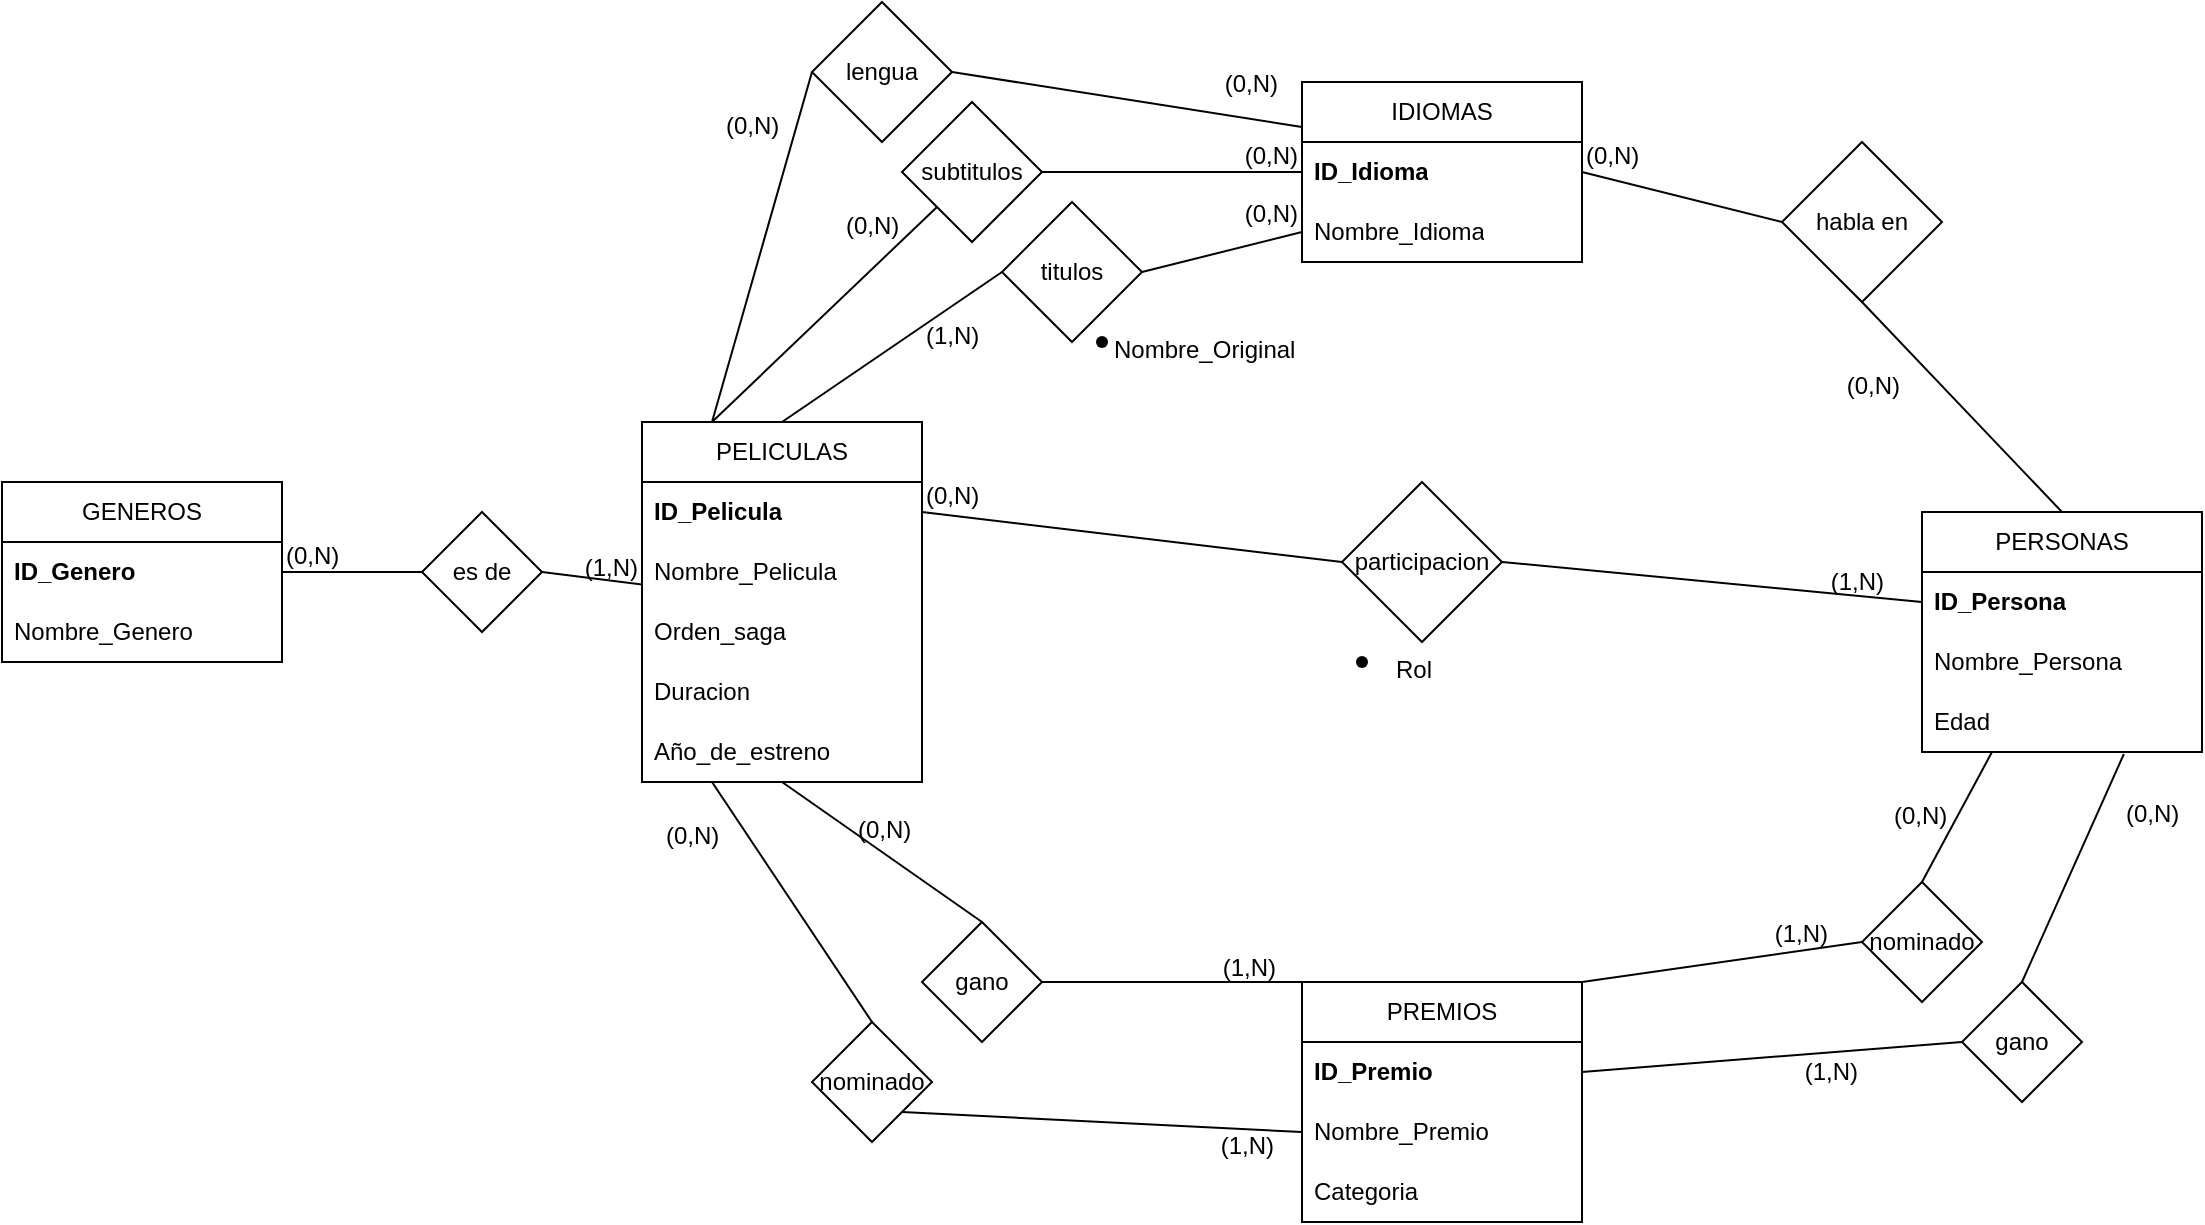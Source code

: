 <mxfile version="21.5.0" type="github">
  <diagram id="R2lEEEUBdFMjLlhIrx00" name="Page-1">
    <mxGraphModel dx="2140" dy="506" grid="1" gridSize="10" guides="1" tooltips="1" connect="1" arrows="1" fold="1" page="1" pageScale="1" pageWidth="850" pageHeight="1100" background="none" math="0" shadow="0" extFonts="Permanent Marker^https://fonts.googleapis.com/css?family=Permanent+Marker">
      <root>
        <mxCell id="0" />
        <mxCell id="1" parent="0" />
        <mxCell id="Gt7JvwrsVz6u9dGJZQsW-6" value="GENEROS" style="swimlane;fontStyle=0;childLayout=stackLayout;horizontal=1;startSize=30;horizontalStack=0;resizeParent=1;resizeParentMax=0;resizeLast=0;collapsible=1;marginBottom=0;whiteSpace=wrap;html=1;" parent="1" vertex="1">
          <mxGeometry x="-50" y="380" width="140" height="90" as="geometry">
            <mxRectangle x="50" y="410" width="100" height="30" as="alternateBounds" />
          </mxGeometry>
        </mxCell>
        <mxCell id="Gt7JvwrsVz6u9dGJZQsW-7" value="&lt;b&gt;ID_Genero&lt;/b&gt;&lt;span style=&quot;white-space: pre;&quot;&gt;&#x9;&lt;/span&gt;" style="text;strokeColor=none;fillColor=none;align=left;verticalAlign=middle;spacingLeft=4;spacingRight=4;overflow=hidden;points=[[0,0.5],[1,0.5]];portConstraint=eastwest;rotatable=0;whiteSpace=wrap;html=1;" parent="Gt7JvwrsVz6u9dGJZQsW-6" vertex="1">
          <mxGeometry y="30" width="140" height="30" as="geometry" />
        </mxCell>
        <mxCell id="Gt7JvwrsVz6u9dGJZQsW-8" value="Nombre_Genero" style="text;strokeColor=none;fillColor=none;align=left;verticalAlign=middle;spacingLeft=4;spacingRight=4;overflow=hidden;points=[[0,0.5],[1,0.5]];portConstraint=eastwest;rotatable=0;whiteSpace=wrap;html=1;" parent="Gt7JvwrsVz6u9dGJZQsW-6" vertex="1">
          <mxGeometry y="60" width="140" height="30" as="geometry" />
        </mxCell>
        <mxCell id="Gt7JvwrsVz6u9dGJZQsW-10" value="PELICULAS" style="swimlane;fontStyle=0;childLayout=stackLayout;horizontal=1;startSize=30;horizontalStack=0;resizeParent=1;resizeParentMax=0;resizeLast=0;collapsible=1;marginBottom=0;whiteSpace=wrap;html=1;" parent="1" vertex="1">
          <mxGeometry x="270" y="350" width="140" height="180" as="geometry">
            <mxRectangle x="270" y="350" width="110" height="30" as="alternateBounds" />
          </mxGeometry>
        </mxCell>
        <mxCell id="Gt7JvwrsVz6u9dGJZQsW-11" value="&lt;b&gt;ID_Pelicula&lt;/b&gt;" style="text;strokeColor=none;fillColor=none;align=left;verticalAlign=middle;spacingLeft=4;spacingRight=4;overflow=hidden;points=[[0,0.5],[1,0.5]];portConstraint=eastwest;rotatable=0;whiteSpace=wrap;html=1;" parent="Gt7JvwrsVz6u9dGJZQsW-10" vertex="1">
          <mxGeometry y="30" width="140" height="30" as="geometry" />
        </mxCell>
        <mxCell id="Gt7JvwrsVz6u9dGJZQsW-12" value="Nombre_Pelicula&lt;span style=&quot;white-space: pre;&quot;&gt;&#x9;&lt;/span&gt;" style="text;strokeColor=none;fillColor=none;align=left;verticalAlign=middle;spacingLeft=4;spacingRight=4;overflow=hidden;points=[[0,0.5],[1,0.5]];portConstraint=eastwest;rotatable=0;whiteSpace=wrap;html=1;" parent="Gt7JvwrsVz6u9dGJZQsW-10" vertex="1">
          <mxGeometry y="60" width="140" height="30" as="geometry" />
        </mxCell>
        <mxCell id="Gt7JvwrsVz6u9dGJZQsW-13" value="&lt;div&gt;Orden_saga&lt;/div&gt;" style="text;strokeColor=none;fillColor=none;align=left;verticalAlign=middle;spacingLeft=4;spacingRight=4;overflow=hidden;points=[[0,0.5],[1,0.5]];portConstraint=eastwest;rotatable=0;whiteSpace=wrap;html=1;" parent="Gt7JvwrsVz6u9dGJZQsW-10" vertex="1">
          <mxGeometry y="90" width="140" height="30" as="geometry" />
        </mxCell>
        <mxCell id="Gt7JvwrsVz6u9dGJZQsW-106" value="Duracion" style="text;strokeColor=none;fillColor=none;align=left;verticalAlign=middle;spacingLeft=4;spacingRight=4;overflow=hidden;points=[[0,0.5],[1,0.5]];portConstraint=eastwest;rotatable=0;whiteSpace=wrap;html=1;" parent="Gt7JvwrsVz6u9dGJZQsW-10" vertex="1">
          <mxGeometry y="120" width="140" height="30" as="geometry" />
        </mxCell>
        <mxCell id="Gt7JvwrsVz6u9dGJZQsW-107" value="Año_de_estreno" style="text;strokeColor=none;fillColor=none;align=left;verticalAlign=middle;spacingLeft=4;spacingRight=4;overflow=hidden;points=[[0,0.5],[1,0.5]];portConstraint=eastwest;rotatable=0;whiteSpace=wrap;html=1;" parent="Gt7JvwrsVz6u9dGJZQsW-10" vertex="1">
          <mxGeometry y="150" width="140" height="30" as="geometry" />
        </mxCell>
        <mxCell id="Gt7JvwrsVz6u9dGJZQsW-14" value="PREMIOS" style="swimlane;fontStyle=0;childLayout=stackLayout;horizontal=1;startSize=30;horizontalStack=0;resizeParent=1;resizeParentMax=0;resizeLast=0;collapsible=1;marginBottom=0;whiteSpace=wrap;html=1;" parent="1" vertex="1">
          <mxGeometry x="600" y="630" width="140" height="120" as="geometry">
            <mxRectangle x="590" y="690" width="100" height="30" as="alternateBounds" />
          </mxGeometry>
        </mxCell>
        <mxCell id="Gt7JvwrsVz6u9dGJZQsW-15" value="&lt;b&gt;ID_Premio&lt;span style=&quot;white-space: pre;&quot;&gt;&#x9;&lt;/span&gt;&lt;/b&gt;" style="text;strokeColor=none;fillColor=none;align=left;verticalAlign=middle;spacingLeft=4;spacingRight=4;overflow=hidden;points=[[0,0.5],[1,0.5]];portConstraint=eastwest;rotatable=0;whiteSpace=wrap;html=1;" parent="Gt7JvwrsVz6u9dGJZQsW-14" vertex="1">
          <mxGeometry y="30" width="140" height="30" as="geometry" />
        </mxCell>
        <mxCell id="Gt7JvwrsVz6u9dGJZQsW-16" value="Nombre_Premio" style="text;strokeColor=none;fillColor=none;align=left;verticalAlign=middle;spacingLeft=4;spacingRight=4;overflow=hidden;points=[[0,0.5],[1,0.5]];portConstraint=eastwest;rotatable=0;whiteSpace=wrap;html=1;" parent="Gt7JvwrsVz6u9dGJZQsW-14" vertex="1">
          <mxGeometry y="60" width="140" height="30" as="geometry" />
        </mxCell>
        <mxCell id="D47qw9EcfBguY9dzHqrJ-2" value="Categoria" style="text;strokeColor=none;fillColor=none;align=left;verticalAlign=middle;spacingLeft=4;spacingRight=4;overflow=hidden;points=[[0,0.5],[1,0.5]];portConstraint=eastwest;rotatable=0;whiteSpace=wrap;html=1;" parent="Gt7JvwrsVz6u9dGJZQsW-14" vertex="1">
          <mxGeometry y="90" width="140" height="30" as="geometry" />
        </mxCell>
        <mxCell id="Gt7JvwrsVz6u9dGJZQsW-18" value="PERSONAS" style="swimlane;fontStyle=0;childLayout=stackLayout;horizontal=1;startSize=30;horizontalStack=0;resizeParent=1;resizeParentMax=0;resizeLast=0;collapsible=1;marginBottom=0;whiteSpace=wrap;html=1;" parent="1" vertex="1">
          <mxGeometry x="910" y="395" width="140" height="120" as="geometry">
            <mxRectangle x="760" y="410" width="110" height="30" as="alternateBounds" />
          </mxGeometry>
        </mxCell>
        <mxCell id="Gt7JvwrsVz6u9dGJZQsW-19" value="&lt;b&gt;ID_Persona&lt;/b&gt;" style="text;strokeColor=none;fillColor=none;align=left;verticalAlign=middle;spacingLeft=4;spacingRight=4;overflow=hidden;points=[[0,0.5],[1,0.5]];portConstraint=eastwest;rotatable=0;whiteSpace=wrap;html=1;" parent="Gt7JvwrsVz6u9dGJZQsW-18" vertex="1">
          <mxGeometry y="30" width="140" height="30" as="geometry" />
        </mxCell>
        <mxCell id="Gt7JvwrsVz6u9dGJZQsW-20" value="Nombre_Persona" style="text;strokeColor=none;fillColor=none;align=left;verticalAlign=middle;spacingLeft=4;spacingRight=4;overflow=hidden;points=[[0,0.5],[1,0.5]];portConstraint=eastwest;rotatable=0;whiteSpace=wrap;html=1;" parent="Gt7JvwrsVz6u9dGJZQsW-18" vertex="1">
          <mxGeometry y="60" width="140" height="30" as="geometry" />
        </mxCell>
        <mxCell id="Gt7JvwrsVz6u9dGJZQsW-110" value="Edad" style="text;strokeColor=none;fillColor=none;align=left;verticalAlign=middle;spacingLeft=4;spacingRight=4;overflow=hidden;points=[[0,0.5],[1,0.5]];portConstraint=eastwest;rotatable=0;whiteSpace=wrap;html=1;" parent="Gt7JvwrsVz6u9dGJZQsW-18" vertex="1">
          <mxGeometry y="90" width="140" height="30" as="geometry" />
        </mxCell>
        <mxCell id="Gt7JvwrsVz6u9dGJZQsW-27" value="es de" style="rhombus;whiteSpace=wrap;html=1;" parent="1" vertex="1">
          <mxGeometry x="160" y="395" width="60" height="60" as="geometry" />
        </mxCell>
        <mxCell id="Gt7JvwrsVz6u9dGJZQsW-41" value="IDIOMAS" style="swimlane;fontStyle=0;childLayout=stackLayout;horizontal=1;startSize=30;horizontalStack=0;resizeParent=1;resizeParentMax=0;resizeLast=0;collapsible=1;marginBottom=0;whiteSpace=wrap;html=1;" parent="1" vertex="1">
          <mxGeometry x="600" y="180" width="140" height="90" as="geometry">
            <mxRectangle x="600" y="200" width="90" height="30" as="alternateBounds" />
          </mxGeometry>
        </mxCell>
        <mxCell id="Gt7JvwrsVz6u9dGJZQsW-42" value="&lt;b&gt;ID_Idioma&lt;/b&gt;" style="text;strokeColor=none;fillColor=none;align=left;verticalAlign=middle;spacingLeft=4;spacingRight=4;overflow=hidden;points=[[0,0.5],[1,0.5]];portConstraint=eastwest;rotatable=0;whiteSpace=wrap;html=1;" parent="Gt7JvwrsVz6u9dGJZQsW-41" vertex="1">
          <mxGeometry y="30" width="140" height="30" as="geometry" />
        </mxCell>
        <mxCell id="Gt7JvwrsVz6u9dGJZQsW-43" value="Nombre_Idioma" style="text;strokeColor=none;fillColor=none;align=left;verticalAlign=middle;spacingLeft=4;spacingRight=4;overflow=hidden;points=[[0,0.5],[1,0.5]];portConstraint=eastwest;rotatable=0;whiteSpace=wrap;html=1;" parent="Gt7JvwrsVz6u9dGJZQsW-41" vertex="1">
          <mxGeometry y="60" width="140" height="30" as="geometry" />
        </mxCell>
        <mxCell id="Gt7JvwrsVz6u9dGJZQsW-52" value="titulos" style="rhombus;whiteSpace=wrap;html=1;" parent="1" vertex="1">
          <mxGeometry x="450" y="240" width="70" height="70" as="geometry" />
        </mxCell>
        <mxCell id="Gt7JvwrsVz6u9dGJZQsW-53" value="&lt;div&gt;subtitulos&lt;/div&gt;" style="rhombus;whiteSpace=wrap;html=1;" parent="1" vertex="1">
          <mxGeometry x="400" y="190" width="70" height="70" as="geometry" />
        </mxCell>
        <mxCell id="Gt7JvwrsVz6u9dGJZQsW-60" value="habla en" style="rhombus;whiteSpace=wrap;html=1;" parent="1" vertex="1">
          <mxGeometry x="840" y="210" width="80" height="80" as="geometry" />
        </mxCell>
        <mxCell id="Gt7JvwrsVz6u9dGJZQsW-64" value="nominado" style="rhombus;whiteSpace=wrap;html=1;" parent="1" vertex="1">
          <mxGeometry x="355" y="650" width="60" height="60" as="geometry" />
        </mxCell>
        <mxCell id="Gt7JvwrsVz6u9dGJZQsW-65" value="gano" style="rhombus;whiteSpace=wrap;html=1;" parent="1" vertex="1">
          <mxGeometry x="410" y="600" width="60" height="60" as="geometry" />
        </mxCell>
        <mxCell id="Gt7JvwrsVz6u9dGJZQsW-71" value="nominado" style="rhombus;whiteSpace=wrap;html=1;" parent="1" vertex="1">
          <mxGeometry x="880" y="580" width="60" height="60" as="geometry" />
        </mxCell>
        <mxCell id="Gt7JvwrsVz6u9dGJZQsW-72" value="gano" style="rhombus;whiteSpace=wrap;html=1;" parent="1" vertex="1">
          <mxGeometry x="930" y="630" width="60" height="60" as="geometry" />
        </mxCell>
        <mxCell id="D47qw9EcfBguY9dzHqrJ-17" value="" style="endArrow=none;html=1;rounded=0;exitX=1;exitY=0.5;exitDx=0;exitDy=0;entryX=0;entryY=0.5;entryDx=0;entryDy=0;" parent="1" source="Gt7JvwrsVz6u9dGJZQsW-7" target="Gt7JvwrsVz6u9dGJZQsW-27" edge="1">
          <mxGeometry relative="1" as="geometry">
            <mxPoint x="110" y="490" as="sourcePoint" />
            <mxPoint x="270" y="490" as="targetPoint" />
          </mxGeometry>
        </mxCell>
        <mxCell id="D47qw9EcfBguY9dzHqrJ-18" value="(0,N)" style="resizable=0;html=1;whiteSpace=wrap;align=left;verticalAlign=bottom;" parent="D47qw9EcfBguY9dzHqrJ-17" connectable="0" vertex="1">
          <mxGeometry x="-1" relative="1" as="geometry" />
        </mxCell>
        <mxCell id="D47qw9EcfBguY9dzHqrJ-19" value="" style="endArrow=none;html=1;rounded=0;exitX=1;exitY=0.5;exitDx=0;exitDy=0;" parent="1" source="Gt7JvwrsVz6u9dGJZQsW-27" target="Gt7JvwrsVz6u9dGJZQsW-10" edge="1">
          <mxGeometry relative="1" as="geometry">
            <mxPoint x="100" y="540" as="sourcePoint" />
            <mxPoint x="290" y="450" as="targetPoint" />
          </mxGeometry>
        </mxCell>
        <mxCell id="D47qw9EcfBguY9dzHqrJ-20" value="(1,N)" style="resizable=0;html=1;whiteSpace=wrap;align=right;verticalAlign=bottom;" parent="D47qw9EcfBguY9dzHqrJ-19" connectable="0" vertex="1">
          <mxGeometry x="1" relative="1" as="geometry">
            <mxPoint x="-1" as="offset" />
          </mxGeometry>
        </mxCell>
        <mxCell id="D47qw9EcfBguY9dzHqrJ-23" value="" style="group" parent="1" vertex="1" connectable="0">
          <mxGeometry x="490" y="300" width="170" height="30" as="geometry" />
        </mxCell>
        <mxCell id="D47qw9EcfBguY9dzHqrJ-21" value="Nombre_Original" style="text;strokeColor=none;fillColor=none;spacingLeft=4;spacingRight=4;overflow=hidden;rotatable=0;points=[[0,0.5],[1,0.5]];portConstraint=eastwest;fontSize=12;whiteSpace=wrap;html=1;" parent="D47qw9EcfBguY9dzHqrJ-23" vertex="1">
          <mxGeometry x="10" width="140" height="30" as="geometry" />
        </mxCell>
        <mxCell id="D47qw9EcfBguY9dzHqrJ-22" value="" style="shape=waypoint;sketch=0;fillStyle=solid;size=6;pointerEvents=1;points=[];fillColor=none;resizable=0;rotatable=0;perimeter=centerPerimeter;snapToPoint=1;" parent="D47qw9EcfBguY9dzHqrJ-23" vertex="1">
          <mxGeometry width="20" height="20" as="geometry" />
        </mxCell>
        <mxCell id="D47qw9EcfBguY9dzHqrJ-24" value="" style="endArrow=none;html=1;rounded=0;entryX=0;entryY=0.5;entryDx=0;entryDy=0;exitX=0.5;exitY=0;exitDx=0;exitDy=0;" parent="1" source="Gt7JvwrsVz6u9dGJZQsW-10" target="Gt7JvwrsVz6u9dGJZQsW-52" edge="1">
          <mxGeometry relative="1" as="geometry">
            <mxPoint x="60" y="500" as="sourcePoint" />
            <mxPoint x="220" y="500" as="targetPoint" />
          </mxGeometry>
        </mxCell>
        <mxCell id="D47qw9EcfBguY9dzHqrJ-25" value="(1,N)" style="resizable=0;html=1;whiteSpace=wrap;align=left;verticalAlign=bottom;" parent="D47qw9EcfBguY9dzHqrJ-24" connectable="0" vertex="1">
          <mxGeometry x="-1" relative="1" as="geometry">
            <mxPoint x="70" y="-35" as="offset" />
          </mxGeometry>
        </mxCell>
        <mxCell id="D47qw9EcfBguY9dzHqrJ-26" value="" style="endArrow=none;html=1;rounded=0;entryX=0;entryY=0.5;entryDx=0;entryDy=0;exitX=1;exitY=0.5;exitDx=0;exitDy=0;" parent="1" source="Gt7JvwrsVz6u9dGJZQsW-52" target="Gt7JvwrsVz6u9dGJZQsW-43" edge="1">
          <mxGeometry relative="1" as="geometry">
            <mxPoint x="60" y="520" as="sourcePoint" />
            <mxPoint x="220" y="520" as="targetPoint" />
          </mxGeometry>
        </mxCell>
        <mxCell id="D47qw9EcfBguY9dzHqrJ-27" value="(0,N)" style="resizable=0;html=1;whiteSpace=wrap;align=right;verticalAlign=bottom;" parent="D47qw9EcfBguY9dzHqrJ-26" connectable="0" vertex="1">
          <mxGeometry x="1" relative="1" as="geometry">
            <mxPoint x="-1" as="offset" />
          </mxGeometry>
        </mxCell>
        <mxCell id="D47qw9EcfBguY9dzHqrJ-28" value="" style="endArrow=none;html=1;rounded=0;entryX=0;entryY=1;entryDx=0;entryDy=0;exitX=0.25;exitY=0;exitDx=0;exitDy=0;" parent="1" source="Gt7JvwrsVz6u9dGJZQsW-10" target="Gt7JvwrsVz6u9dGJZQsW-53" edge="1">
          <mxGeometry relative="1" as="geometry">
            <mxPoint x="90" y="530" as="sourcePoint" />
            <mxPoint x="250" y="530" as="targetPoint" />
          </mxGeometry>
        </mxCell>
        <mxCell id="D47qw9EcfBguY9dzHqrJ-29" value="(0,N)" style="resizable=0;html=1;whiteSpace=wrap;align=left;verticalAlign=bottom;" parent="D47qw9EcfBguY9dzHqrJ-28" connectable="0" vertex="1">
          <mxGeometry x="-1" relative="1" as="geometry">
            <mxPoint x="5" y="-140" as="offset" />
          </mxGeometry>
        </mxCell>
        <mxCell id="D47qw9EcfBguY9dzHqrJ-30" value="" style="endArrow=none;html=1;rounded=0;entryX=0;entryY=0.5;entryDx=0;entryDy=0;exitX=1;exitY=0.5;exitDx=0;exitDy=0;" parent="1" source="Gt7JvwrsVz6u9dGJZQsW-53" target="Gt7JvwrsVz6u9dGJZQsW-42" edge="1">
          <mxGeometry relative="1" as="geometry">
            <mxPoint x="150" y="240" as="sourcePoint" />
            <mxPoint x="310" y="240" as="targetPoint" />
          </mxGeometry>
        </mxCell>
        <mxCell id="D47qw9EcfBguY9dzHqrJ-31" value="(0,N)" style="resizable=0;html=1;whiteSpace=wrap;align=right;verticalAlign=bottom;" parent="D47qw9EcfBguY9dzHqrJ-30" connectable="0" vertex="1">
          <mxGeometry x="1" relative="1" as="geometry">
            <mxPoint x="-1" as="offset" />
          </mxGeometry>
        </mxCell>
        <mxCell id="D47qw9EcfBguY9dzHqrJ-35" value="" style="endArrow=none;html=1;rounded=0;entryX=0.5;entryY=0;entryDx=0;entryDy=0;exitX=0.25;exitY=1;exitDx=0;exitDy=0;" parent="1" source="Gt7JvwrsVz6u9dGJZQsW-10" target="Gt7JvwrsVz6u9dGJZQsW-64" edge="1">
          <mxGeometry relative="1" as="geometry">
            <mxPoint x="300" y="480" as="sourcePoint" />
            <mxPoint x="320" y="744" as="targetPoint" />
          </mxGeometry>
        </mxCell>
        <mxCell id="D47qw9EcfBguY9dzHqrJ-36" value="(0,N)" style="resizable=0;html=1;whiteSpace=wrap;align=left;verticalAlign=bottom;" parent="D47qw9EcfBguY9dzHqrJ-35" connectable="0" vertex="1">
          <mxGeometry x="-1" relative="1" as="geometry">
            <mxPoint x="-25" y="35" as="offset" />
          </mxGeometry>
        </mxCell>
        <mxCell id="D47qw9EcfBguY9dzHqrJ-37" value="" style="endArrow=none;html=1;rounded=0;exitX=1;exitY=1;exitDx=0;exitDy=0;entryX=0;entryY=0.5;entryDx=0;entryDy=0;" parent="1" source="Gt7JvwrsVz6u9dGJZQsW-64" target="Gt7JvwrsVz6u9dGJZQsW-16" edge="1">
          <mxGeometry relative="1" as="geometry">
            <mxPoint x="160" y="764" as="sourcePoint" />
            <mxPoint x="320" y="764" as="targetPoint" />
          </mxGeometry>
        </mxCell>
        <mxCell id="D47qw9EcfBguY9dzHqrJ-38" value="(1,N)" style="resizable=0;html=1;whiteSpace=wrap;align=right;verticalAlign=bottom;" parent="D47qw9EcfBguY9dzHqrJ-37" connectable="0" vertex="1">
          <mxGeometry x="1" relative="1" as="geometry">
            <mxPoint x="-12" y="16" as="offset" />
          </mxGeometry>
        </mxCell>
        <mxCell id="D47qw9EcfBguY9dzHqrJ-39" value="" style="endArrow=none;html=1;rounded=0;entryX=0.5;entryY=0;entryDx=0;entryDy=0;exitX=0.5;exitY=1;exitDx=0;exitDy=0;" parent="1" source="Gt7JvwrsVz6u9dGJZQsW-10" target="Gt7JvwrsVz6u9dGJZQsW-65" edge="1">
          <mxGeometry relative="1" as="geometry">
            <mxPoint x="408" y="435" as="sourcePoint" />
            <mxPoint x="405" y="650" as="targetPoint" />
          </mxGeometry>
        </mxCell>
        <mxCell id="D47qw9EcfBguY9dzHqrJ-40" value="(0,N)" style="resizable=0;html=1;whiteSpace=wrap;align=left;verticalAlign=bottom;" parent="D47qw9EcfBguY9dzHqrJ-39" connectable="0" vertex="1">
          <mxGeometry x="-1" relative="1" as="geometry">
            <mxPoint x="36" y="32" as="offset" />
          </mxGeometry>
        </mxCell>
        <mxCell id="D47qw9EcfBguY9dzHqrJ-41" value="" style="endArrow=none;html=1;rounded=0;exitX=1;exitY=0.5;exitDx=0;exitDy=0;entryX=0;entryY=0;entryDx=0;entryDy=0;" parent="1" source="Gt7JvwrsVz6u9dGJZQsW-65" target="Gt7JvwrsVz6u9dGJZQsW-14" edge="1">
          <mxGeometry relative="1" as="geometry">
            <mxPoint x="425" y="645" as="sourcePoint" />
            <mxPoint x="590" y="710" as="targetPoint" />
          </mxGeometry>
        </mxCell>
        <mxCell id="D47qw9EcfBguY9dzHqrJ-42" value="(1,N)" style="resizable=0;html=1;whiteSpace=wrap;align=right;verticalAlign=bottom;" parent="D47qw9EcfBguY9dzHqrJ-41" connectable="0" vertex="1">
          <mxGeometry x="1" relative="1" as="geometry">
            <mxPoint x="-12" y="1" as="offset" />
          </mxGeometry>
        </mxCell>
        <mxCell id="D47qw9EcfBguY9dzHqrJ-68" value="" style="endArrow=none;html=1;rounded=0;exitX=1;exitY=0.5;exitDx=0;exitDy=0;entryX=0;entryY=0.5;entryDx=0;entryDy=0;" parent="1" source="Gt7JvwrsVz6u9dGJZQsW-42" target="Gt7JvwrsVz6u9dGJZQsW-60" edge="1">
          <mxGeometry relative="1" as="geometry">
            <mxPoint x="890" y="159" as="sourcePoint" />
            <mxPoint x="1050" y="159" as="targetPoint" />
          </mxGeometry>
        </mxCell>
        <mxCell id="D47qw9EcfBguY9dzHqrJ-69" value="(0,N)" style="resizable=0;html=1;whiteSpace=wrap;align=left;verticalAlign=bottom;" parent="D47qw9EcfBguY9dzHqrJ-68" connectable="0" vertex="1">
          <mxGeometry x="-1" relative="1" as="geometry" />
        </mxCell>
        <mxCell id="D47qw9EcfBguY9dzHqrJ-70" value="" style="endArrow=none;html=1;rounded=0;exitX=0.5;exitY=1;exitDx=0;exitDy=0;entryX=0.5;entryY=0;entryDx=0;entryDy=0;" parent="1" source="Gt7JvwrsVz6u9dGJZQsW-60" target="Gt7JvwrsVz6u9dGJZQsW-18" edge="1">
          <mxGeometry relative="1" as="geometry">
            <mxPoint x="940" y="224.5" as="sourcePoint" />
            <mxPoint x="1100" y="224.5" as="targetPoint" />
          </mxGeometry>
        </mxCell>
        <mxCell id="D47qw9EcfBguY9dzHqrJ-71" value="(0,N)" style="resizable=0;html=1;whiteSpace=wrap;align=right;verticalAlign=bottom;" parent="D47qw9EcfBguY9dzHqrJ-70" connectable="0" vertex="1">
          <mxGeometry x="1" relative="1" as="geometry">
            <mxPoint x="-80" y="-55" as="offset" />
          </mxGeometry>
        </mxCell>
        <mxCell id="D47qw9EcfBguY9dzHqrJ-72" value="" style="endArrow=none;html=1;rounded=0;exitX=0.25;exitY=1;exitDx=0;exitDy=0;entryX=0.5;entryY=0;entryDx=0;entryDy=0;" parent="1" source="Gt7JvwrsVz6u9dGJZQsW-18" target="Gt7JvwrsVz6u9dGJZQsW-71" edge="1">
          <mxGeometry relative="1" as="geometry">
            <mxPoint x="700" y="850" as="sourcePoint" />
            <mxPoint x="860" y="850" as="targetPoint" />
          </mxGeometry>
        </mxCell>
        <mxCell id="D47qw9EcfBguY9dzHqrJ-73" value="(0,N)" style="resizable=0;html=1;whiteSpace=wrap;align=left;verticalAlign=bottom;" parent="D47qw9EcfBguY9dzHqrJ-72" connectable="0" vertex="1">
          <mxGeometry x="-1" relative="1" as="geometry">
            <mxPoint x="-51" y="40" as="offset" />
          </mxGeometry>
        </mxCell>
        <mxCell id="D47qw9EcfBguY9dzHqrJ-74" value="" style="endArrow=none;html=1;rounded=0;exitX=1;exitY=0;exitDx=0;exitDy=0;entryX=0;entryY=0.5;entryDx=0;entryDy=0;" parent="1" source="Gt7JvwrsVz6u9dGJZQsW-14" target="Gt7JvwrsVz6u9dGJZQsW-71" edge="1">
          <mxGeometry relative="1" as="geometry">
            <mxPoint x="700" y="870" as="sourcePoint" />
            <mxPoint x="860" y="870" as="targetPoint" />
          </mxGeometry>
        </mxCell>
        <mxCell id="D47qw9EcfBguY9dzHqrJ-75" value="(1,N)" style="resizable=0;html=1;whiteSpace=wrap;align=right;verticalAlign=bottom;" parent="D47qw9EcfBguY9dzHqrJ-74" connectable="0" vertex="1">
          <mxGeometry x="1" relative="1" as="geometry">
            <mxPoint x="-16" y="5" as="offset" />
          </mxGeometry>
        </mxCell>
        <mxCell id="D47qw9EcfBguY9dzHqrJ-76" value="" style="endArrow=none;html=1;rounded=0;exitX=0.721;exitY=1.033;exitDx=0;exitDy=0;exitPerimeter=0;entryX=0.5;entryY=0;entryDx=0;entryDy=0;" parent="1" source="Gt7JvwrsVz6u9dGJZQsW-110" target="Gt7JvwrsVz6u9dGJZQsW-72" edge="1">
          <mxGeometry relative="1" as="geometry">
            <mxPoint x="700" y="930" as="sourcePoint" />
            <mxPoint x="860" y="650" as="targetPoint" />
          </mxGeometry>
        </mxCell>
        <mxCell id="D47qw9EcfBguY9dzHqrJ-77" value="(0,N)" style="resizable=0;html=1;whiteSpace=wrap;align=left;verticalAlign=bottom;" parent="D47qw9EcfBguY9dzHqrJ-76" connectable="0" vertex="1">
          <mxGeometry x="-1" relative="1" as="geometry">
            <mxPoint x="-1" y="39" as="offset" />
          </mxGeometry>
        </mxCell>
        <mxCell id="D47qw9EcfBguY9dzHqrJ-78" value="" style="endArrow=none;html=1;rounded=0;entryX=0;entryY=0.5;entryDx=0;entryDy=0;exitX=1;exitY=0.5;exitDx=0;exitDy=0;" parent="1" source="Gt7JvwrsVz6u9dGJZQsW-15" target="Gt7JvwrsVz6u9dGJZQsW-72" edge="1">
          <mxGeometry relative="1" as="geometry">
            <mxPoint x="700" y="950" as="sourcePoint" />
            <mxPoint x="860" y="950" as="targetPoint" />
          </mxGeometry>
        </mxCell>
        <mxCell id="D47qw9EcfBguY9dzHqrJ-79" value="(1,N)" style="resizable=0;html=1;whiteSpace=wrap;align=right;verticalAlign=bottom;" parent="D47qw9EcfBguY9dzHqrJ-78" connectable="0" vertex="1">
          <mxGeometry x="1" relative="1" as="geometry">
            <mxPoint x="-50" y="23" as="offset" />
          </mxGeometry>
        </mxCell>
        <mxCell id="i9NqEfWfC8vqJdO5YDFB-1" value="lengua" style="rhombus;whiteSpace=wrap;html=1;" parent="1" vertex="1">
          <mxGeometry x="355" y="140" width="70" height="70" as="geometry" />
        </mxCell>
        <mxCell id="i9NqEfWfC8vqJdO5YDFB-2" value="" style="endArrow=none;html=1;rounded=0;entryX=0;entryY=0.5;entryDx=0;entryDy=0;exitX=0.25;exitY=0;exitDx=0;exitDy=0;" parent="1" source="Gt7JvwrsVz6u9dGJZQsW-10" target="i9NqEfWfC8vqJdO5YDFB-1" edge="1">
          <mxGeometry relative="1" as="geometry">
            <mxPoint x="270" y="220" as="sourcePoint" />
            <mxPoint x="150" y="370" as="targetPoint" />
          </mxGeometry>
        </mxCell>
        <mxCell id="i9NqEfWfC8vqJdO5YDFB-3" value="(0,N)" style="resizable=0;html=1;whiteSpace=wrap;align=left;verticalAlign=bottom;" parent="i9NqEfWfC8vqJdO5YDFB-2" connectable="0" vertex="1">
          <mxGeometry x="-1" relative="1" as="geometry">
            <mxPoint x="65" y="-90" as="offset" />
          </mxGeometry>
        </mxCell>
        <mxCell id="i9NqEfWfC8vqJdO5YDFB-4" value="" style="endArrow=none;html=1;rounded=0;entryX=0;entryY=0.25;entryDx=0;entryDy=0;exitX=1;exitY=0.5;exitDx=0;exitDy=0;" parent="1" source="i9NqEfWfC8vqJdO5YDFB-1" target="Gt7JvwrsVz6u9dGJZQsW-41" edge="1">
          <mxGeometry relative="1" as="geometry">
            <mxPoint x="-10" y="390" as="sourcePoint" />
            <mxPoint x="530" y="125" as="targetPoint" />
          </mxGeometry>
        </mxCell>
        <mxCell id="i9NqEfWfC8vqJdO5YDFB-5" value="(0,N)" style="resizable=0;html=1;whiteSpace=wrap;align=right;verticalAlign=bottom;" parent="i9NqEfWfC8vqJdO5YDFB-4" connectable="0" vertex="1">
          <mxGeometry x="1" relative="1" as="geometry">
            <mxPoint x="-10" y="-13" as="offset" />
          </mxGeometry>
        </mxCell>
        <mxCell id="CHZGAo0y19J0kEoSsVaL-1" value="participacion" style="rhombus;whiteSpace=wrap;html=1;" vertex="1" parent="1">
          <mxGeometry x="620" y="380" width="80" height="80" as="geometry" />
        </mxCell>
        <mxCell id="CHZGAo0y19J0kEoSsVaL-2" value="" style="endArrow=none;html=1;rounded=0;exitX=1;exitY=0.5;exitDx=0;exitDy=0;entryX=0;entryY=0.5;entryDx=0;entryDy=0;" edge="1" parent="1" target="CHZGAo0y19J0kEoSsVaL-1" source="Gt7JvwrsVz6u9dGJZQsW-11">
          <mxGeometry relative="1" as="geometry">
            <mxPoint x="450" y="420" as="sourcePoint" />
            <mxPoint x="760" y="354" as="targetPoint" />
          </mxGeometry>
        </mxCell>
        <mxCell id="CHZGAo0y19J0kEoSsVaL-3" value="(0,N)" style="resizable=0;html=1;whiteSpace=wrap;align=left;verticalAlign=bottom;" connectable="0" vertex="1" parent="CHZGAo0y19J0kEoSsVaL-2">
          <mxGeometry x="-1" relative="1" as="geometry" />
        </mxCell>
        <mxCell id="CHZGAo0y19J0kEoSsVaL-4" value="" style="endArrow=none;html=1;rounded=0;exitX=1;exitY=0.5;exitDx=0;exitDy=0;entryX=0;entryY=0.5;entryDx=0;entryDy=0;" edge="1" parent="1" source="CHZGAo0y19J0kEoSsVaL-1" target="Gt7JvwrsVz6u9dGJZQsW-19">
          <mxGeometry relative="1" as="geometry">
            <mxPoint x="780" y="430" as="sourcePoint" />
            <mxPoint x="790" y="545" as="targetPoint" />
          </mxGeometry>
        </mxCell>
        <mxCell id="CHZGAo0y19J0kEoSsVaL-5" value="(1,N)" style="resizable=0;html=1;whiteSpace=wrap;align=right;verticalAlign=bottom;" connectable="0" vertex="1" parent="CHZGAo0y19J0kEoSsVaL-4">
          <mxGeometry x="1" relative="1" as="geometry">
            <mxPoint x="-18" y="-2" as="offset" />
          </mxGeometry>
        </mxCell>
        <mxCell id="CHZGAo0y19J0kEoSsVaL-7" value="" style="group" vertex="1" connectable="0" parent="1">
          <mxGeometry x="637.06" y="460" width="50" height="30" as="geometry" />
        </mxCell>
        <mxCell id="CHZGAo0y19J0kEoSsVaL-8" value="Rol" style="text;strokeColor=none;fillColor=none;spacingLeft=4;spacingRight=4;overflow=hidden;rotatable=0;points=[[0,0.5],[1,0.5]];portConstraint=eastwest;fontSize=12;whiteSpace=wrap;html=1;" vertex="1" parent="CHZGAo0y19J0kEoSsVaL-7">
          <mxGeometry x="3.941" width="41.176" height="30" as="geometry" />
        </mxCell>
        <mxCell id="CHZGAo0y19J0kEoSsVaL-9" value="" style="shape=waypoint;sketch=0;fillStyle=solid;size=6;pointerEvents=1;points=[];fillColor=none;resizable=0;rotatable=0;perimeter=centerPerimeter;snapToPoint=1;" vertex="1" parent="1">
          <mxGeometry x="620" y="460" width="20" height="20" as="geometry" />
        </mxCell>
      </root>
    </mxGraphModel>
  </diagram>
</mxfile>
